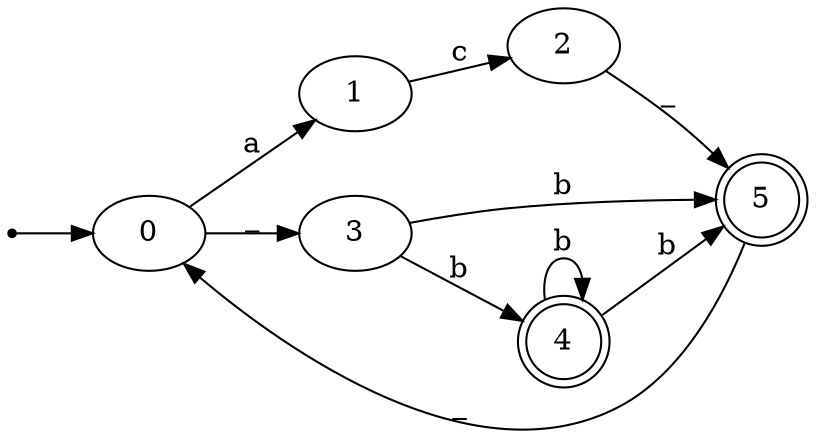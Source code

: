 digraph{
rankdir=LR;
inic[shape=point];
inic->0;
0->1 [label="a"];
0->3 [label="_"];
1->2 [label="c"];
2->5 [label="_"];
3->4 [label="b"];
3->5 [label="b"];
4->4 [label="b"];
4->5 [label="b"];
5->0 [label="_"];
5[shape=doublecircle];
4[shape=doublecircle];
}